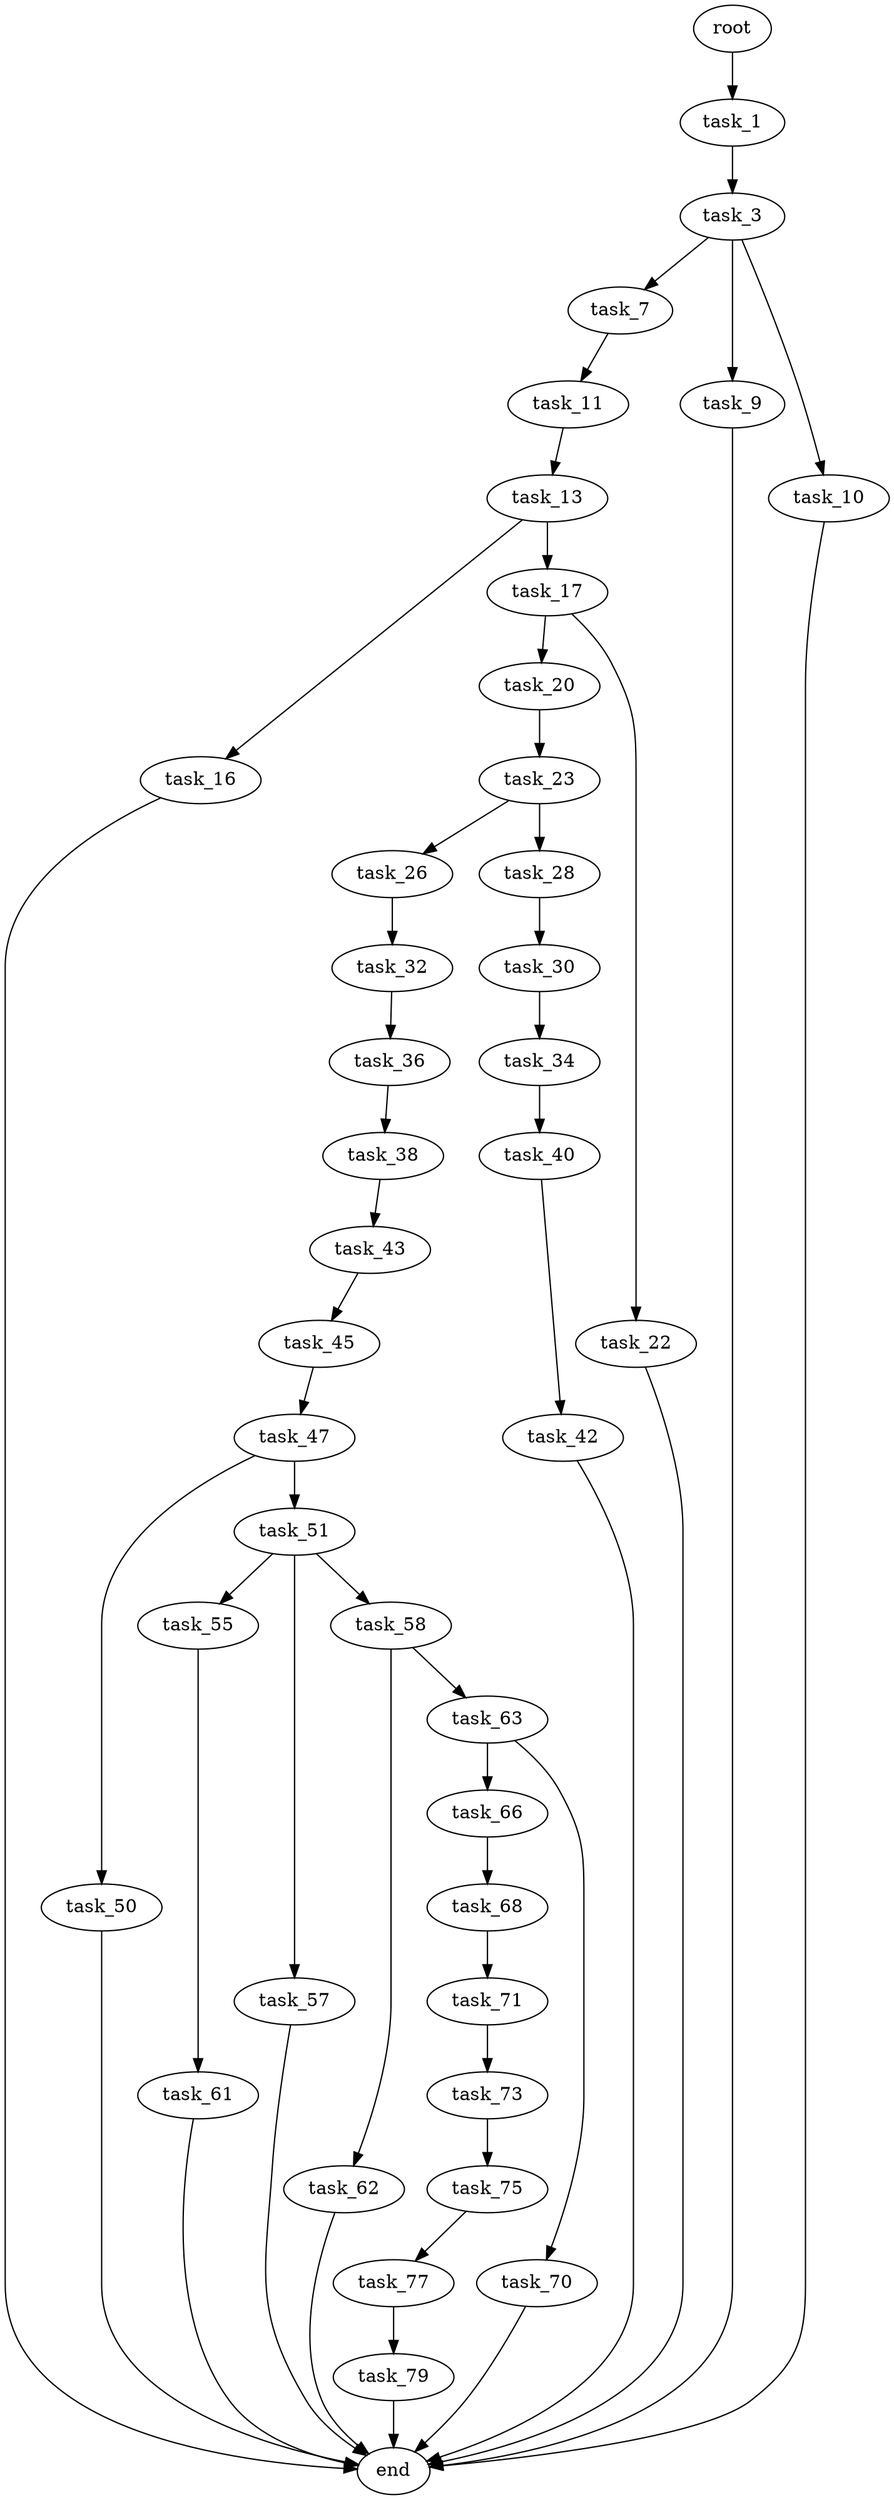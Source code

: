 digraph G {
  root [size="0.000000"];
  task_1 [size="68719476736.000000"];
  task_3 [size="451789813014.000000"];
  task_7 [size="3499429676.000000"];
  task_9 [size="89174835555.000000"];
  task_10 [size="1317964838835.000000"];
  task_11 [size="32660360222.000000"];
  task_13 [size="41361549664.000000"];
  task_16 [size="134217728000.000000"];
  task_17 [size="6393599240.000000"];
  task_20 [size="57790459481.000000"];
  task_22 [size="5380181490.000000"];
  task_23 [size="347247426723.000000"];
  task_26 [size="28991029248.000000"];
  task_28 [size="182710152078.000000"];
  task_30 [size="526106892609.000000"];
  task_32 [size="13071467084.000000"];
  task_34 [size="28991029248.000000"];
  task_36 [size="11295006494.000000"];
  task_38 [size="28991029248.000000"];
  task_40 [size="368293445632.000000"];
  task_42 [size="248686639054.000000"];
  task_43 [size="549755813888.000000"];
  task_45 [size="419091815459.000000"];
  task_47 [size="8589934592.000000"];
  task_50 [size="546703627124.000000"];
  task_51 [size="238599159030.000000"];
  task_55 [size="4375625855.000000"];
  task_57 [size="7076814490.000000"];
  task_58 [size="1655655917.000000"];
  task_61 [size="2016581910.000000"];
  task_62 [size="48869613163.000000"];
  task_63 [size="73294878466.000000"];
  task_66 [size="549755813888.000000"];
  task_68 [size="649007654573.000000"];
  task_70 [size="7077338434.000000"];
  task_71 [size="781278632.000000"];
  task_73 [size="1306194084.000000"];
  task_75 [size="204928148090.000000"];
  task_77 [size="61895965837.000000"];
  task_79 [size="1073741824000.000000"];
  end [size="0.000000"];

  root -> task_1 [size="1.000000"];
  task_1 -> task_3 [size="134217728.000000"];
  task_3 -> task_7 [size="838860800.000000"];
  task_3 -> task_9 [size="838860800.000000"];
  task_3 -> task_10 [size="838860800.000000"];
  task_7 -> task_11 [size="209715200.000000"];
  task_9 -> end [size="1.000000"];
  task_10 -> end [size="1.000000"];
  task_11 -> task_13 [size="679477248.000000"];
  task_13 -> task_16 [size="33554432.000000"];
  task_13 -> task_17 [size="33554432.000000"];
  task_16 -> end [size="1.000000"];
  task_17 -> task_20 [size="536870912.000000"];
  task_17 -> task_22 [size="536870912.000000"];
  task_20 -> task_23 [size="75497472.000000"];
  task_22 -> end [size="1.000000"];
  task_23 -> task_26 [size="411041792.000000"];
  task_23 -> task_28 [size="411041792.000000"];
  task_26 -> task_32 [size="75497472.000000"];
  task_28 -> task_30 [size="134217728.000000"];
  task_30 -> task_34 [size="679477248.000000"];
  task_32 -> task_36 [size="679477248.000000"];
  task_34 -> task_40 [size="75497472.000000"];
  task_36 -> task_38 [size="209715200.000000"];
  task_38 -> task_43 [size="75497472.000000"];
  task_40 -> task_42 [size="411041792.000000"];
  task_42 -> end [size="1.000000"];
  task_43 -> task_45 [size="536870912.000000"];
  task_45 -> task_47 [size="411041792.000000"];
  task_47 -> task_50 [size="33554432.000000"];
  task_47 -> task_51 [size="33554432.000000"];
  task_50 -> end [size="1.000000"];
  task_51 -> task_55 [size="209715200.000000"];
  task_51 -> task_57 [size="209715200.000000"];
  task_51 -> task_58 [size="209715200.000000"];
  task_55 -> task_61 [size="75497472.000000"];
  task_57 -> end [size="1.000000"];
  task_58 -> task_62 [size="75497472.000000"];
  task_58 -> task_63 [size="75497472.000000"];
  task_61 -> end [size="1.000000"];
  task_62 -> end [size="1.000000"];
  task_63 -> task_66 [size="75497472.000000"];
  task_63 -> task_70 [size="75497472.000000"];
  task_66 -> task_68 [size="536870912.000000"];
  task_68 -> task_71 [size="411041792.000000"];
  task_70 -> end [size="1.000000"];
  task_71 -> task_73 [size="33554432.000000"];
  task_73 -> task_75 [size="33554432.000000"];
  task_75 -> task_77 [size="134217728.000000"];
  task_77 -> task_79 [size="134217728.000000"];
  task_79 -> end [size="1.000000"];
}
